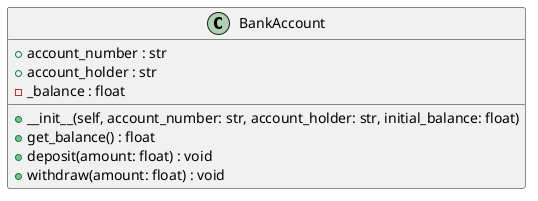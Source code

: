 @startuml
Class BankAccount {
    +account_number : str
    +account_holder : str
    - _balance : float
    __
    +__init__(self, account_number: str, account_holder: str, initial_balance: float)
    +get_balance() : float
    +deposit(amount: float) : void
    +withdraw(amount: float) : void
}
@enduml